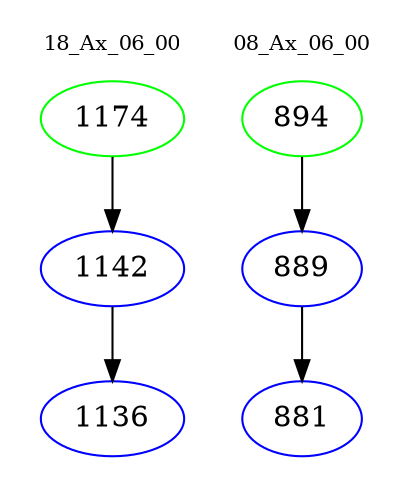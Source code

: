 digraph{
subgraph cluster_0 {
color = white
label = "18_Ax_06_00";
fontsize=10;
T0_1174 [label="1174", color="green"]
T0_1174 -> T0_1142 [color="black"]
T0_1142 [label="1142", color="blue"]
T0_1142 -> T0_1136 [color="black"]
T0_1136 [label="1136", color="blue"]
}
subgraph cluster_1 {
color = white
label = "08_Ax_06_00";
fontsize=10;
T1_894 [label="894", color="green"]
T1_894 -> T1_889 [color="black"]
T1_889 [label="889", color="blue"]
T1_889 -> T1_881 [color="black"]
T1_881 [label="881", color="blue"]
}
}
